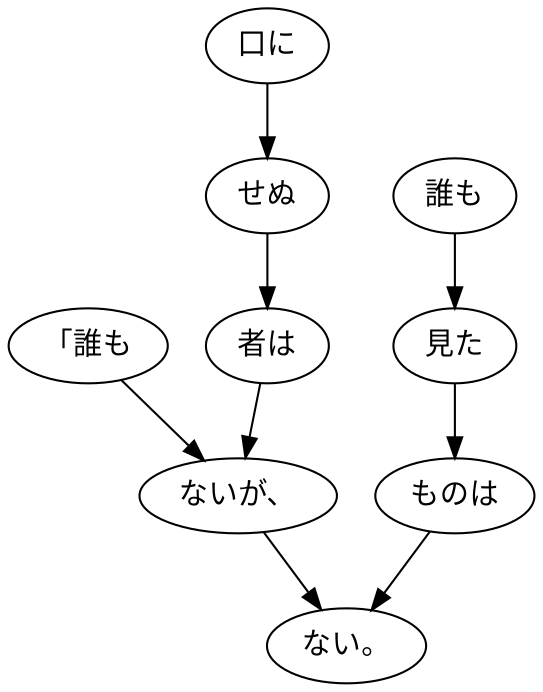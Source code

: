 digraph graph3873 {
	node0 [label="「誰も"];
	node1 [label="口に"];
	node2 [label="せぬ"];
	node3 [label="者は"];
	node4 [label="ないが、"];
	node5 [label="誰も"];
	node6 [label="見た"];
	node7 [label="ものは"];
	node8 [label="ない。"];
	node0 -> node4;
	node1 -> node2;
	node2 -> node3;
	node3 -> node4;
	node4 -> node8;
	node5 -> node6;
	node6 -> node7;
	node7 -> node8;
}

